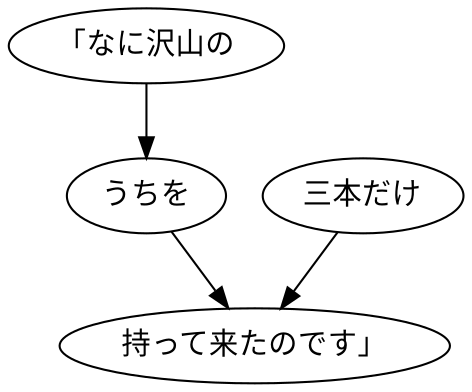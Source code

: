 digraph graph8426 {
	node0 [label="「なに沢山の"];
	node1 [label="うちを"];
	node2 [label="三本だけ"];
	node3 [label="持って来たのです」"];
	node0 -> node1;
	node1 -> node3;
	node2 -> node3;
}
